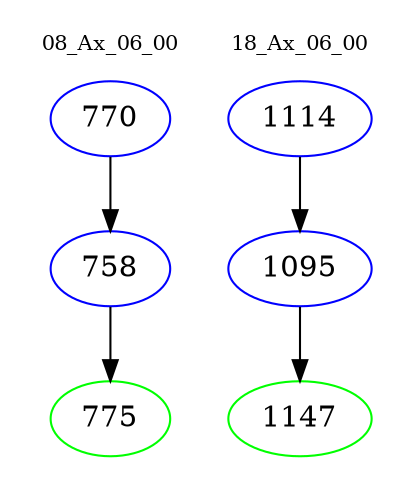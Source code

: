 digraph{
subgraph cluster_0 {
color = white
label = "08_Ax_06_00";
fontsize=10;
T0_770 [label="770", color="blue"]
T0_770 -> T0_758 [color="black"]
T0_758 [label="758", color="blue"]
T0_758 -> T0_775 [color="black"]
T0_775 [label="775", color="green"]
}
subgraph cluster_1 {
color = white
label = "18_Ax_06_00";
fontsize=10;
T1_1114 [label="1114", color="blue"]
T1_1114 -> T1_1095 [color="black"]
T1_1095 [label="1095", color="blue"]
T1_1095 -> T1_1147 [color="black"]
T1_1147 [label="1147", color="green"]
}
}
